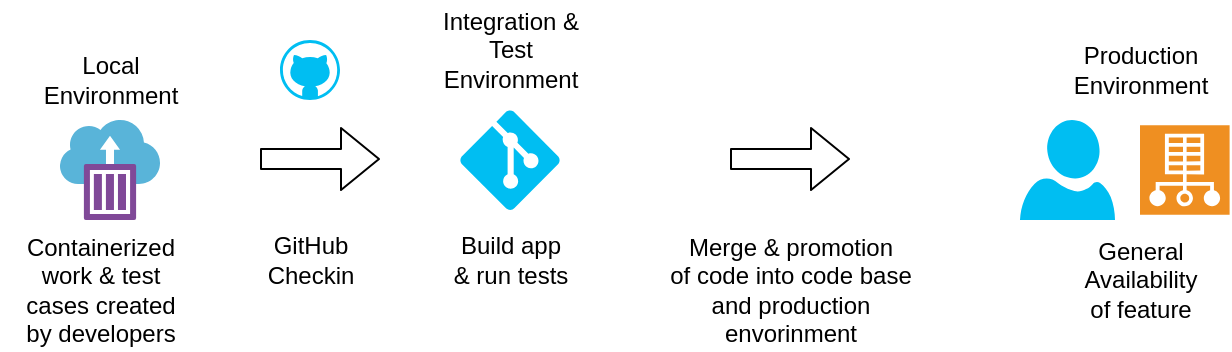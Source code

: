 <mxfile version="13.8.8" type="device"><diagram id="ZrbWOyfX6Cpe5rqwWaDF" name="Page-1"><mxGraphModel dx="920" dy="652" grid="1" gridSize="10" guides="1" tooltips="1" connect="1" arrows="1" fold="1" page="1" pageScale="1" pageWidth="850" pageHeight="1100" math="0" shadow="0"><root><mxCell id="0"/><mxCell id="1" parent="0"/><mxCell id="6KlVrsSEHW81-SB1mR7a-1" value="" style="aspect=fixed;html=1;points=[];align=center;image;fontSize=12;image=img/lib/mscae/Container_Instances.svg;" vertex="1" parent="1"><mxGeometry x="120" y="80" width="50" height="50" as="geometry"/></mxCell><mxCell id="6KlVrsSEHW81-SB1mR7a-2" value="" style="shape=flexArrow;endArrow=classic;html=1;" edge="1" parent="1"><mxGeometry width="50" height="50" relative="1" as="geometry"><mxPoint x="220" y="99.5" as="sourcePoint"/><mxPoint x="280" y="99.5" as="targetPoint"/></mxGeometry></mxCell><mxCell id="6KlVrsSEHW81-SB1mR7a-3" value="&lt;div&gt;Containerized &lt;br&gt;&lt;/div&gt;&lt;div&gt;work &amp;amp; test &lt;br&gt;&lt;/div&gt;&lt;div&gt;cases created &lt;br&gt;&lt;/div&gt;&lt;div&gt;by developers&lt;/div&gt;" style="text;html=1;resizable=0;autosize=1;align=center;verticalAlign=middle;points=[];fillColor=none;strokeColor=none;rounded=0;" vertex="1" parent="1"><mxGeometry x="90" y="135" width="100" height="60" as="geometry"/></mxCell><mxCell id="6KlVrsSEHW81-SB1mR7a-4" value="&lt;div&gt;Local&lt;/div&gt;&lt;div&gt;Environment&lt;/div&gt;" style="text;html=1;resizable=0;autosize=1;align=center;verticalAlign=middle;points=[];fillColor=none;strokeColor=none;rounded=0;" vertex="1" parent="1"><mxGeometry x="100" y="45" width="90" height="30" as="geometry"/></mxCell><mxCell id="6KlVrsSEHW81-SB1mR7a-5" value="Integration &amp;amp;&lt;br&gt;&lt;div&gt;Test&lt;/div&gt;&lt;div&gt;Environment&lt;/div&gt;" style="text;html=1;resizable=0;autosize=1;align=center;verticalAlign=middle;points=[];fillColor=none;strokeColor=none;rounded=0;" vertex="1" parent="1"><mxGeometry x="295" y="20" width="100" height="50" as="geometry"/></mxCell><mxCell id="6KlVrsSEHW81-SB1mR7a-6" value="" style="verticalLabelPosition=bottom;html=1;verticalAlign=top;align=center;strokeColor=none;fillColor=#00BEF2;shape=mxgraph.azure.git_repository;" vertex="1" parent="1"><mxGeometry x="320" y="75" width="50" height="50" as="geometry"/></mxCell><mxCell id="6KlVrsSEHW81-SB1mR7a-7" value="&lt;div&gt;GitHub&lt;/div&gt;&lt;div&gt;Checkin&lt;br&gt;&lt;/div&gt;" style="text;html=1;resizable=0;autosize=1;align=center;verticalAlign=middle;points=[];fillColor=none;strokeColor=none;rounded=0;" vertex="1" parent="1"><mxGeometry x="210" y="135" width="70" height="30" as="geometry"/></mxCell><mxCell id="6KlVrsSEHW81-SB1mR7a-8" value="" style="shape=flexArrow;endArrow=classic;html=1;" edge="1" parent="1"><mxGeometry width="50" height="50" relative="1" as="geometry"><mxPoint x="455" y="99.5" as="sourcePoint"/><mxPoint x="515" y="99.5" as="targetPoint"/></mxGeometry></mxCell><mxCell id="6KlVrsSEHW81-SB1mR7a-9" value="&lt;div&gt;Production&lt;/div&gt;&lt;div&gt;Environment&lt;br&gt;&lt;/div&gt;" style="text;html=1;resizable=0;autosize=1;align=center;verticalAlign=middle;points=[];fillColor=none;strokeColor=none;rounded=0;" vertex="1" parent="1"><mxGeometry x="614.8" y="40" width="90" height="30" as="geometry"/></mxCell><mxCell id="6KlVrsSEHW81-SB1mR7a-10" value="&lt;div&gt;Build app&lt;/div&gt;&lt;div&gt;&amp;amp; run tests&lt;br&gt;&lt;/div&gt;" style="text;html=1;resizable=0;autosize=1;align=center;verticalAlign=middle;points=[];fillColor=none;strokeColor=none;rounded=0;" vertex="1" parent="1"><mxGeometry x="305" y="135" width="80" height="30" as="geometry"/></mxCell><mxCell id="6KlVrsSEHW81-SB1mR7a-11" value="&lt;div&gt;Merge &amp;amp; promotion&lt;/div&gt;&lt;div&gt;of code into code base&lt;/div&gt;&lt;div&gt;and production&lt;/div&gt;&lt;div&gt;envorinment&lt;br&gt;&lt;/div&gt;" style="text;html=1;resizable=0;autosize=1;align=center;verticalAlign=middle;points=[];fillColor=none;strokeColor=none;rounded=0;" vertex="1" parent="1"><mxGeometry x="410" y="135" width="150" height="60" as="geometry"/></mxCell><mxCell id="6KlVrsSEHW81-SB1mR7a-12" value="" style="verticalLabelPosition=bottom;html=1;verticalAlign=top;align=center;strokeColor=none;fillColor=#00BEF2;shape=mxgraph.azure.github_code;pointerEvents=1;" vertex="1" parent="1"><mxGeometry x="230" y="40" width="30" height="30" as="geometry"/></mxCell><mxCell id="6KlVrsSEHW81-SB1mR7a-13" value="" style="shape=image;html=1;verticalAlign=top;verticalLabelPosition=bottom;labelBackgroundColor=#ffffff;imageAspect=0;aspect=fixed;image=https://cdn0.iconfinder.com/data/icons/octicons/1024/git-pull-request-128.png" vertex="1" parent="1"><mxGeometry x="470" y="40" width="30" height="30" as="geometry"/></mxCell><mxCell id="6KlVrsSEHW81-SB1mR7a-14" value="" style="verticalLabelPosition=bottom;html=1;verticalAlign=top;align=center;strokeColor=none;fillColor=#00BEF2;shape=mxgraph.azure.user;" vertex="1" parent="1"><mxGeometry x="600" y="80" width="47.5" height="50" as="geometry"/></mxCell><mxCell id="6KlVrsSEHW81-SB1mR7a-15" value="" style="pointerEvents=1;shadow=0;dashed=0;html=1;strokeColor=none;fillColor=#EF8F21;labelPosition=center;verticalLabelPosition=bottom;verticalAlign=top;align=center;outlineConnect=0;shape=mxgraph.veeam.production_site;" vertex="1" parent="1"><mxGeometry x="660" y="82.6" width="44.8" height="44.8" as="geometry"/></mxCell><mxCell id="6KlVrsSEHW81-SB1mR7a-16" value="&lt;div&gt;General&lt;/div&gt;&lt;div&gt;Availability &lt;br&gt;&lt;/div&gt;&lt;div&gt;of feature&lt;br&gt;&lt;/div&gt;" style="text;html=1;resizable=0;autosize=1;align=center;verticalAlign=middle;points=[];fillColor=none;strokeColor=none;rounded=0;" vertex="1" parent="1"><mxGeometry x="619.8" y="135" width="80" height="50" as="geometry"/></mxCell></root></mxGraphModel></diagram></mxfile>